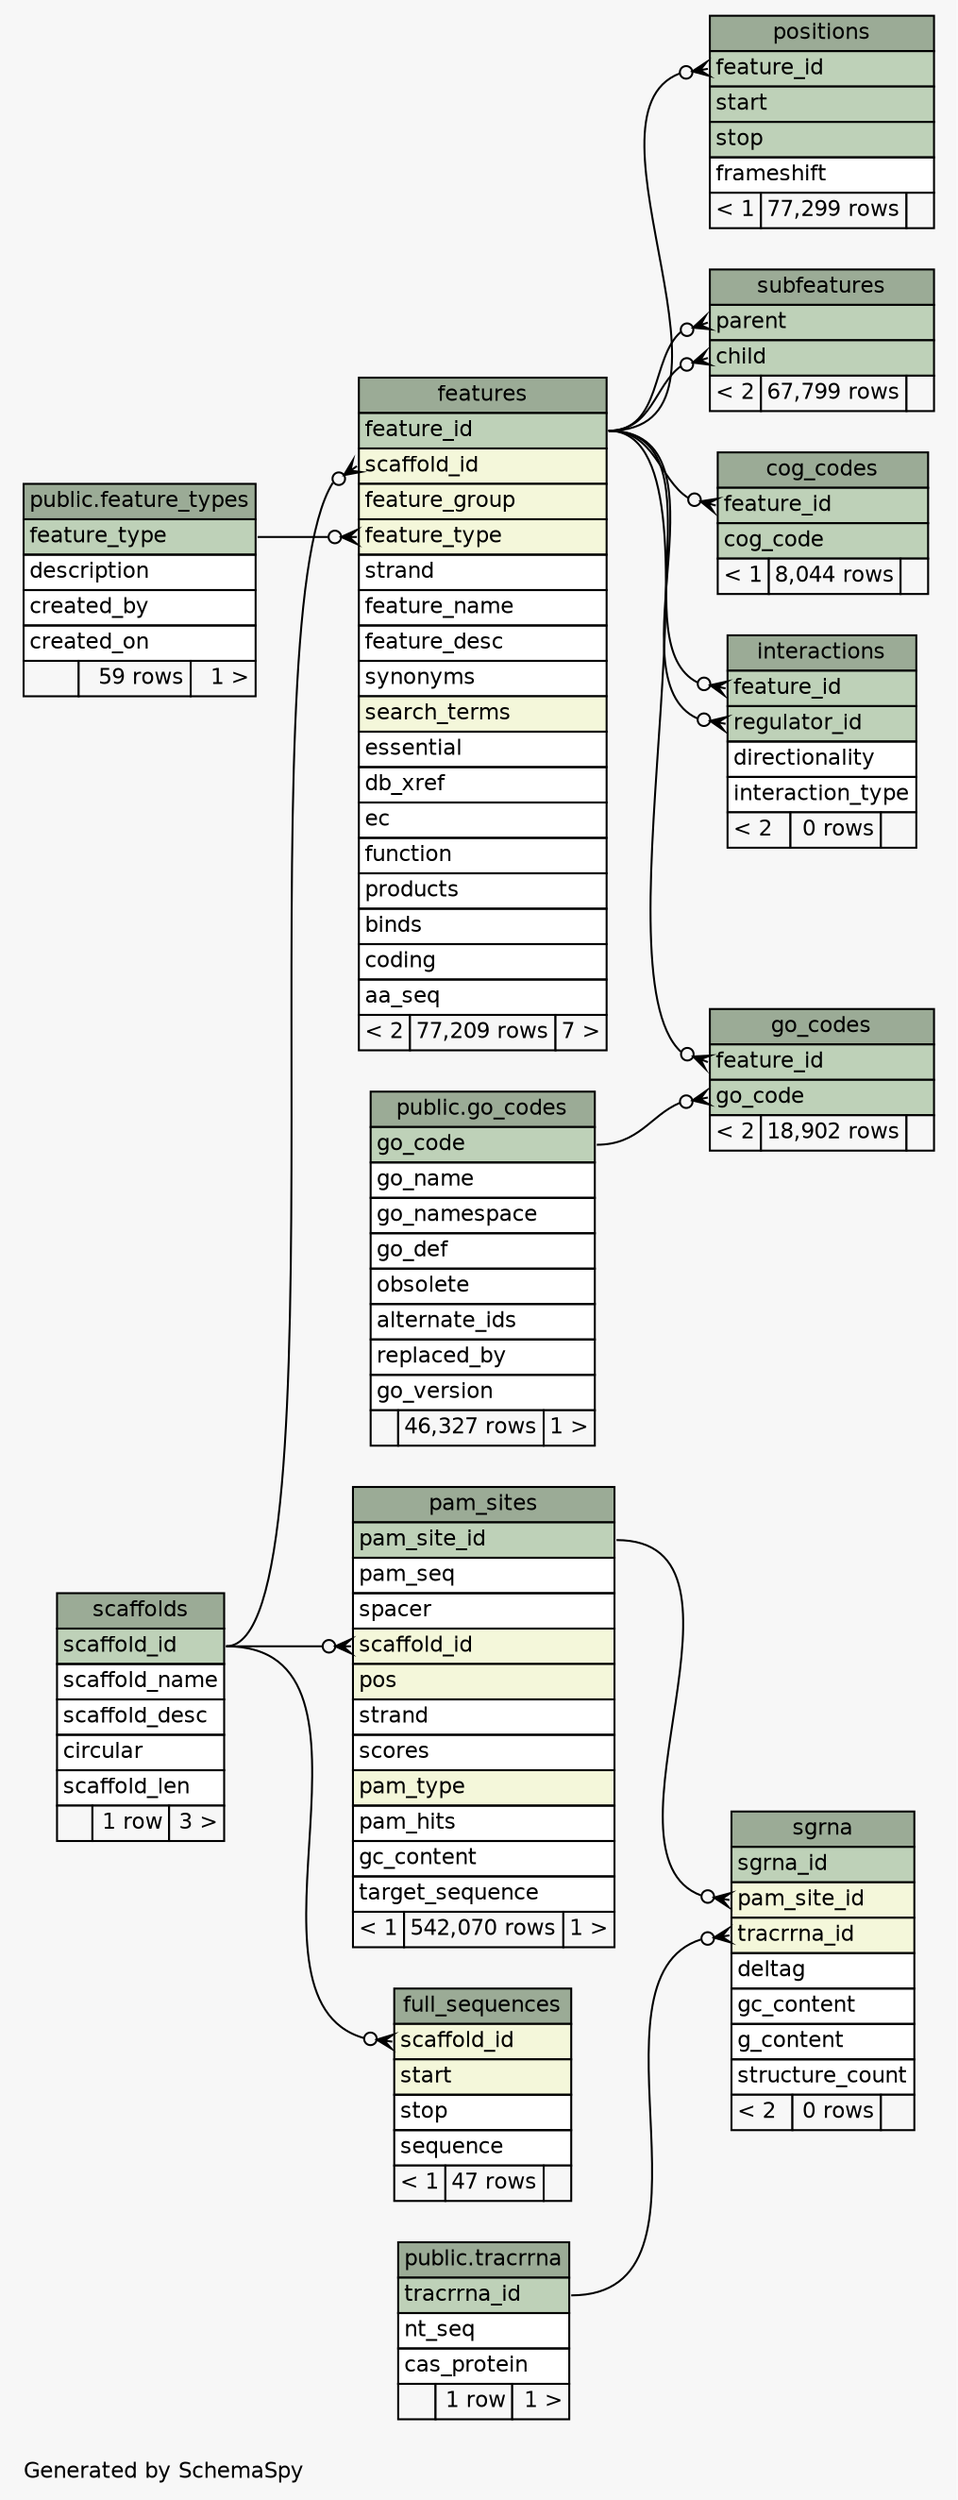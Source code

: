 // dot 2.28.0 on Mac OS X 10.12.4
// SchemaSpy rev 590
digraph "largeRelationshipsDiagram" {
  graph [
    rankdir="RL"
    bgcolor="#f7f7f7"
    label="\nGenerated by SchemaSpy"
    labeljust="l"
    nodesep="0.18"
    ranksep="0.46"
    fontname="Helvetica"
    fontsize="11"
  ];
  node [
    fontname="Helvetica"
    fontsize="11"
    shape="plaintext"
  ];
  edge [
    arrowsize="0.8"
  ];
  "cog_codes" [
    label=<
    <TABLE BORDER="0" CELLBORDER="1" CELLSPACING="0" BGCOLOR="#ffffff">
      <TR><TD COLSPAN="3" BGCOLOR="#9bab96" ALIGN="CENTER">cog_codes</TD></TR>
      <TR><TD PORT="feature_id" COLSPAN="3" BGCOLOR="#bed1b8" ALIGN="LEFT">feature_id</TD></TR>
      <TR><TD PORT="cog_code" COLSPAN="3" BGCOLOR="#bed1b8" ALIGN="LEFT">cog_code</TD></TR>
      <TR><TD ALIGN="LEFT" BGCOLOR="#f7f7f7">&lt; 1</TD><TD ALIGN="RIGHT" BGCOLOR="#f7f7f7">8,044 rows</TD><TD ALIGN="RIGHT" BGCOLOR="#f7f7f7">  </TD></TR>
    </TABLE>>
    URL="tables/cog_codes.html"
    tooltip="cog_codes"
  ];
  "public.feature_types" [
    label=<
    <TABLE BORDER="0" CELLBORDER="1" CELLSPACING="0" BGCOLOR="#ffffff">
      <TR><TD COLSPAN="3" BGCOLOR="#9bab96" ALIGN="CENTER">public.feature_types</TD></TR>
      <TR><TD PORT="feature_type" COLSPAN="3" BGCOLOR="#bed1b8" ALIGN="LEFT">feature_type</TD></TR>
      <TR><TD PORT="description" COLSPAN="3" ALIGN="LEFT">description</TD></TR>
      <TR><TD PORT="created_by" COLSPAN="3" ALIGN="LEFT">created_by</TD></TR>
      <TR><TD PORT="created_on" COLSPAN="3" ALIGN="LEFT">created_on</TD></TR>
      <TR><TD ALIGN="LEFT" BGCOLOR="#f7f7f7">  </TD><TD ALIGN="RIGHT" BGCOLOR="#f7f7f7">59 rows</TD><TD ALIGN="RIGHT" BGCOLOR="#f7f7f7">1 &gt;</TD></TR>
    </TABLE>>
    URL="tables/../../public/tables/feature_types.html"
    tooltip="public.feature_types"
  ];
  "features" [
    label=<
    <TABLE BORDER="0" CELLBORDER="1" CELLSPACING="0" BGCOLOR="#ffffff">
      <TR><TD COLSPAN="3" BGCOLOR="#9bab96" ALIGN="CENTER">features</TD></TR>
      <TR><TD PORT="feature_id" COLSPAN="3" BGCOLOR="#bed1b8" ALIGN="LEFT">feature_id</TD></TR>
      <TR><TD PORT="scaffold_id" COLSPAN="3" BGCOLOR="#f4f7da" ALIGN="LEFT">scaffold_id</TD></TR>
      <TR><TD PORT="feature_group" COLSPAN="3" BGCOLOR="#f4f7da" ALIGN="LEFT">feature_group</TD></TR>
      <TR><TD PORT="feature_type" COLSPAN="3" BGCOLOR="#f4f7da" ALIGN="LEFT">feature_type</TD></TR>
      <TR><TD PORT="strand" COLSPAN="3" ALIGN="LEFT">strand</TD></TR>
      <TR><TD PORT="feature_name" COLSPAN="3" ALIGN="LEFT">feature_name</TD></TR>
      <TR><TD PORT="feature_desc" COLSPAN="3" ALIGN="LEFT">feature_desc</TD></TR>
      <TR><TD PORT="synonyms" COLSPAN="3" ALIGN="LEFT">synonyms</TD></TR>
      <TR><TD PORT="search_terms" COLSPAN="3" BGCOLOR="#f4f7da" ALIGN="LEFT">search_terms</TD></TR>
      <TR><TD PORT="essential" COLSPAN="3" ALIGN="LEFT">essential</TD></TR>
      <TR><TD PORT="db_xref" COLSPAN="3" ALIGN="LEFT">db_xref</TD></TR>
      <TR><TD PORT="ec" COLSPAN="3" ALIGN="LEFT">ec</TD></TR>
      <TR><TD PORT="function" COLSPAN="3" ALIGN="LEFT">function</TD></TR>
      <TR><TD PORT="products" COLSPAN="3" ALIGN="LEFT">products</TD></TR>
      <TR><TD PORT="binds" COLSPAN="3" ALIGN="LEFT">binds</TD></TR>
      <TR><TD PORT="coding" COLSPAN="3" ALIGN="LEFT">coding</TD></TR>
      <TR><TD PORT="aa_seq" COLSPAN="3" ALIGN="LEFT">aa_seq</TD></TR>
      <TR><TD ALIGN="LEFT" BGCOLOR="#f7f7f7">&lt; 2</TD><TD ALIGN="RIGHT" BGCOLOR="#f7f7f7">77,209 rows</TD><TD ALIGN="RIGHT" BGCOLOR="#f7f7f7">7 &gt;</TD></TR>
    </TABLE>>
    URL="tables/features.html"
    tooltip="features"
  ];
  "full_sequences" [
    label=<
    <TABLE BORDER="0" CELLBORDER="1" CELLSPACING="0" BGCOLOR="#ffffff">
      <TR><TD COLSPAN="3" BGCOLOR="#9bab96" ALIGN="CENTER">full_sequences</TD></TR>
      <TR><TD PORT="scaffold_id" COLSPAN="3" BGCOLOR="#f4f7da" ALIGN="LEFT">scaffold_id</TD></TR>
      <TR><TD PORT="start" COLSPAN="3" BGCOLOR="#f4f7da" ALIGN="LEFT">start</TD></TR>
      <TR><TD PORT="stop" COLSPAN="3" ALIGN="LEFT">stop</TD></TR>
      <TR><TD PORT="sequence" COLSPAN="3" ALIGN="LEFT">sequence</TD></TR>
      <TR><TD ALIGN="LEFT" BGCOLOR="#f7f7f7">&lt; 1</TD><TD ALIGN="RIGHT" BGCOLOR="#f7f7f7">47 rows</TD><TD ALIGN="RIGHT" BGCOLOR="#f7f7f7">  </TD></TR>
    </TABLE>>
    URL="tables/full_sequences.html"
    tooltip="full_sequences"
  ];
  "go_codes" [
    label=<
    <TABLE BORDER="0" CELLBORDER="1" CELLSPACING="0" BGCOLOR="#ffffff">
      <TR><TD COLSPAN="3" BGCOLOR="#9bab96" ALIGN="CENTER">go_codes</TD></TR>
      <TR><TD PORT="feature_id" COLSPAN="3" BGCOLOR="#bed1b8" ALIGN="LEFT">feature_id</TD></TR>
      <TR><TD PORT="go_code" COLSPAN="3" BGCOLOR="#bed1b8" ALIGN="LEFT">go_code</TD></TR>
      <TR><TD ALIGN="LEFT" BGCOLOR="#f7f7f7">&lt; 2</TD><TD ALIGN="RIGHT" BGCOLOR="#f7f7f7">18,902 rows</TD><TD ALIGN="RIGHT" BGCOLOR="#f7f7f7">  </TD></TR>
    </TABLE>>
    URL="tables/go_codes.html"
    tooltip="go_codes"
  ];
  "public.go_codes" [
    label=<
    <TABLE BORDER="0" CELLBORDER="1" CELLSPACING="0" BGCOLOR="#ffffff">
      <TR><TD COLSPAN="3" BGCOLOR="#9bab96" ALIGN="CENTER">public.go_codes</TD></TR>
      <TR><TD PORT="go_code" COLSPAN="3" BGCOLOR="#bed1b8" ALIGN="LEFT">go_code</TD></TR>
      <TR><TD PORT="go_name" COLSPAN="3" ALIGN="LEFT">go_name</TD></TR>
      <TR><TD PORT="go_namespace" COLSPAN="3" ALIGN="LEFT">go_namespace</TD></TR>
      <TR><TD PORT="go_def" COLSPAN="3" ALIGN="LEFT">go_def</TD></TR>
      <TR><TD PORT="obsolete" COLSPAN="3" ALIGN="LEFT">obsolete</TD></TR>
      <TR><TD PORT="alternate_ids" COLSPAN="3" ALIGN="LEFT">alternate_ids</TD></TR>
      <TR><TD PORT="replaced_by" COLSPAN="3" ALIGN="LEFT">replaced_by</TD></TR>
      <TR><TD PORT="go_version" COLSPAN="3" ALIGN="LEFT">go_version</TD></TR>
      <TR><TD ALIGN="LEFT" BGCOLOR="#f7f7f7">  </TD><TD ALIGN="RIGHT" BGCOLOR="#f7f7f7">46,327 rows</TD><TD ALIGN="RIGHT" BGCOLOR="#f7f7f7">1 &gt;</TD></TR>
    </TABLE>>
    URL="tables/../../public/tables/go_codes.html"
    tooltip="public.go_codes"
  ];
  "interactions" [
    label=<
    <TABLE BORDER="0" CELLBORDER="1" CELLSPACING="0" BGCOLOR="#ffffff">
      <TR><TD COLSPAN="3" BGCOLOR="#9bab96" ALIGN="CENTER">interactions</TD></TR>
      <TR><TD PORT="feature_id" COLSPAN="3" BGCOLOR="#bed1b8" ALIGN="LEFT">feature_id</TD></TR>
      <TR><TD PORT="regulator_id" COLSPAN="3" BGCOLOR="#bed1b8" ALIGN="LEFT">regulator_id</TD></TR>
      <TR><TD PORT="directionality" COLSPAN="3" ALIGN="LEFT">directionality</TD></TR>
      <TR><TD PORT="interaction_type" COLSPAN="3" ALIGN="LEFT">interaction_type</TD></TR>
      <TR><TD ALIGN="LEFT" BGCOLOR="#f7f7f7">&lt; 2</TD><TD ALIGN="RIGHT" BGCOLOR="#f7f7f7">0 rows</TD><TD ALIGN="RIGHT" BGCOLOR="#f7f7f7">  </TD></TR>
    </TABLE>>
    URL="tables/interactions.html"
    tooltip="interactions"
  ];
  "pam_sites" [
    label=<
    <TABLE BORDER="0" CELLBORDER="1" CELLSPACING="0" BGCOLOR="#ffffff">
      <TR><TD COLSPAN="3" BGCOLOR="#9bab96" ALIGN="CENTER">pam_sites</TD></TR>
      <TR><TD PORT="pam_site_id" COLSPAN="3" BGCOLOR="#bed1b8" ALIGN="LEFT">pam_site_id</TD></TR>
      <TR><TD PORT="pam_seq" COLSPAN="3" ALIGN="LEFT">pam_seq</TD></TR>
      <TR><TD PORT="spacer" COLSPAN="3" ALIGN="LEFT">spacer</TD></TR>
      <TR><TD PORT="scaffold_id" COLSPAN="3" BGCOLOR="#f4f7da" ALIGN="LEFT">scaffold_id</TD></TR>
      <TR><TD PORT="pos" COLSPAN="3" BGCOLOR="#f4f7da" ALIGN="LEFT">pos</TD></TR>
      <TR><TD PORT="strand" COLSPAN="3" ALIGN="LEFT">strand</TD></TR>
      <TR><TD PORT="scores" COLSPAN="3" ALIGN="LEFT">scores</TD></TR>
      <TR><TD PORT="pam_type" COLSPAN="3" BGCOLOR="#f4f7da" ALIGN="LEFT">pam_type</TD></TR>
      <TR><TD PORT="pam_hits" COLSPAN="3" ALIGN="LEFT">pam_hits</TD></TR>
      <TR><TD PORT="gc_content" COLSPAN="3" ALIGN="LEFT">gc_content</TD></TR>
      <TR><TD PORT="target_sequence" COLSPAN="3" ALIGN="LEFT">target_sequence</TD></TR>
      <TR><TD ALIGN="LEFT" BGCOLOR="#f7f7f7">&lt; 1</TD><TD ALIGN="RIGHT" BGCOLOR="#f7f7f7">542,070 rows</TD><TD ALIGN="RIGHT" BGCOLOR="#f7f7f7">1 &gt;</TD></TR>
    </TABLE>>
    URL="tables/pam_sites.html"
    tooltip="pam_sites"
  ];
  "positions" [
    label=<
    <TABLE BORDER="0" CELLBORDER="1" CELLSPACING="0" BGCOLOR="#ffffff">
      <TR><TD COLSPAN="3" BGCOLOR="#9bab96" ALIGN="CENTER">positions</TD></TR>
      <TR><TD PORT="feature_id" COLSPAN="3" BGCOLOR="#bed1b8" ALIGN="LEFT">feature_id</TD></TR>
      <TR><TD PORT="start" COLSPAN="3" BGCOLOR="#bed1b8" ALIGN="LEFT">start</TD></TR>
      <TR><TD PORT="stop" COLSPAN="3" BGCOLOR="#bed1b8" ALIGN="LEFT">stop</TD></TR>
      <TR><TD PORT="frameshift" COLSPAN="3" ALIGN="LEFT">frameshift</TD></TR>
      <TR><TD ALIGN="LEFT" BGCOLOR="#f7f7f7">&lt; 1</TD><TD ALIGN="RIGHT" BGCOLOR="#f7f7f7">77,299 rows</TD><TD ALIGN="RIGHT" BGCOLOR="#f7f7f7">  </TD></TR>
    </TABLE>>
    URL="tables/positions.html"
    tooltip="positions"
  ];
  "scaffolds" [
    label=<
    <TABLE BORDER="0" CELLBORDER="1" CELLSPACING="0" BGCOLOR="#ffffff">
      <TR><TD COLSPAN="3" BGCOLOR="#9bab96" ALIGN="CENTER">scaffolds</TD></TR>
      <TR><TD PORT="scaffold_id" COLSPAN="3" BGCOLOR="#bed1b8" ALIGN="LEFT">scaffold_id</TD></TR>
      <TR><TD PORT="scaffold_name" COLSPAN="3" ALIGN="LEFT">scaffold_name</TD></TR>
      <TR><TD PORT="scaffold_desc" COLSPAN="3" ALIGN="LEFT">scaffold_desc</TD></TR>
      <TR><TD PORT="circular" COLSPAN="3" ALIGN="LEFT">circular</TD></TR>
      <TR><TD PORT="scaffold_len" COLSPAN="3" ALIGN="LEFT">scaffold_len</TD></TR>
      <TR><TD ALIGN="LEFT" BGCOLOR="#f7f7f7">  </TD><TD ALIGN="RIGHT" BGCOLOR="#f7f7f7">1 row</TD><TD ALIGN="RIGHT" BGCOLOR="#f7f7f7">3 &gt;</TD></TR>
    </TABLE>>
    URL="tables/scaffolds.html"
    tooltip="scaffolds"
  ];
  "sgrna" [
    label=<
    <TABLE BORDER="0" CELLBORDER="1" CELLSPACING="0" BGCOLOR="#ffffff">
      <TR><TD COLSPAN="3" BGCOLOR="#9bab96" ALIGN="CENTER">sgrna</TD></TR>
      <TR><TD PORT="sgrna_id" COLSPAN="3" BGCOLOR="#bed1b8" ALIGN="LEFT">sgrna_id</TD></TR>
      <TR><TD PORT="pam_site_id" COLSPAN="3" BGCOLOR="#f4f7da" ALIGN="LEFT">pam_site_id</TD></TR>
      <TR><TD PORT="tracrrna_id" COLSPAN="3" BGCOLOR="#f4f7da" ALIGN="LEFT">tracrrna_id</TD></TR>
      <TR><TD PORT="deltag" COLSPAN="3" ALIGN="LEFT">deltag</TD></TR>
      <TR><TD PORT="gc_content" COLSPAN="3" ALIGN="LEFT">gc_content</TD></TR>
      <TR><TD PORT="g_content" COLSPAN="3" ALIGN="LEFT">g_content</TD></TR>
      <TR><TD PORT="structure_count" COLSPAN="3" ALIGN="LEFT">structure_count</TD></TR>
      <TR><TD ALIGN="LEFT" BGCOLOR="#f7f7f7">&lt; 2</TD><TD ALIGN="RIGHT" BGCOLOR="#f7f7f7">0 rows</TD><TD ALIGN="RIGHT" BGCOLOR="#f7f7f7">  </TD></TR>
    </TABLE>>
    URL="tables/sgrna.html"
    tooltip="sgrna"
  ];
  "subfeatures" [
    label=<
    <TABLE BORDER="0" CELLBORDER="1" CELLSPACING="0" BGCOLOR="#ffffff">
      <TR><TD COLSPAN="3" BGCOLOR="#9bab96" ALIGN="CENTER">subfeatures</TD></TR>
      <TR><TD PORT="parent" COLSPAN="3" BGCOLOR="#bed1b8" ALIGN="LEFT">parent</TD></TR>
      <TR><TD PORT="child" COLSPAN="3" BGCOLOR="#bed1b8" ALIGN="LEFT">child</TD></TR>
      <TR><TD ALIGN="LEFT" BGCOLOR="#f7f7f7">&lt; 2</TD><TD ALIGN="RIGHT" BGCOLOR="#f7f7f7">67,799 rows</TD><TD ALIGN="RIGHT" BGCOLOR="#f7f7f7">  </TD></TR>
    </TABLE>>
    URL="tables/subfeatures.html"
    tooltip="subfeatures"
  ];
  "public.tracrrna" [
    label=<
    <TABLE BORDER="0" CELLBORDER="1" CELLSPACING="0" BGCOLOR="#ffffff">
      <TR><TD COLSPAN="3" BGCOLOR="#9bab96" ALIGN="CENTER">public.tracrrna</TD></TR>
      <TR><TD PORT="tracrrna_id" COLSPAN="3" BGCOLOR="#bed1b8" ALIGN="LEFT">tracrrna_id</TD></TR>
      <TR><TD PORT="nt_seq" COLSPAN="3" ALIGN="LEFT">nt_seq</TD></TR>
      <TR><TD PORT="cas_protein" COLSPAN="3" ALIGN="LEFT">cas_protein</TD></TR>
      <TR><TD ALIGN="LEFT" BGCOLOR="#f7f7f7">  </TD><TD ALIGN="RIGHT" BGCOLOR="#f7f7f7">1 row</TD><TD ALIGN="RIGHT" BGCOLOR="#f7f7f7">1 &gt;</TD></TR>
    </TABLE>>
    URL="tables/../../public/tables/tracrrna.html"
    tooltip="public.tracrrna"
  ];
  "cog_codes":"feature_id":w -> "features":"feature_id":e [arrowhead=none dir=back arrowtail=crowodot];
  "features":"feature_type":w -> "public.feature_types":"feature_type":e [arrowhead=none dir=back arrowtail=crowodot];
  "features":"scaffold_id":w -> "scaffolds":"scaffold_id":e [arrowhead=none dir=back arrowtail=crowodot];
  "full_sequences":"scaffold_id":w -> "scaffolds":"scaffold_id":e [arrowhead=none dir=back arrowtail=crowodot];
  "go_codes":"feature_id":w -> "features":"feature_id":e [arrowhead=none dir=back arrowtail=crowodot];
  "go_codes":"go_code":w -> "public.go_codes":"go_code":e [arrowhead=none dir=back arrowtail=crowodot];
  "interactions":"feature_id":w -> "features":"feature_id":e [arrowhead=none dir=back arrowtail=crowodot];
  "interactions":"regulator_id":w -> "features":"feature_id":e [arrowhead=none dir=back arrowtail=crowodot];
  "pam_sites":"scaffold_id":w -> "scaffolds":"scaffold_id":e [arrowhead=none dir=back arrowtail=crowodot];
  "positions":"feature_id":w -> "features":"feature_id":e [arrowhead=none dir=back arrowtail=crowodot];
  "sgrna":"pam_site_id":w -> "pam_sites":"pam_site_id":e [arrowhead=none dir=back arrowtail=crowodot];
  "sgrna":"tracrrna_id":w -> "public.tracrrna":"tracrrna_id":e [arrowhead=none dir=back arrowtail=crowodot];
  "subfeatures":"child":w -> "features":"feature_id":e [arrowhead=none dir=back arrowtail=crowodot];
  "subfeatures":"parent":w -> "features":"feature_id":e [arrowhead=none dir=back arrowtail=crowodot];
}
